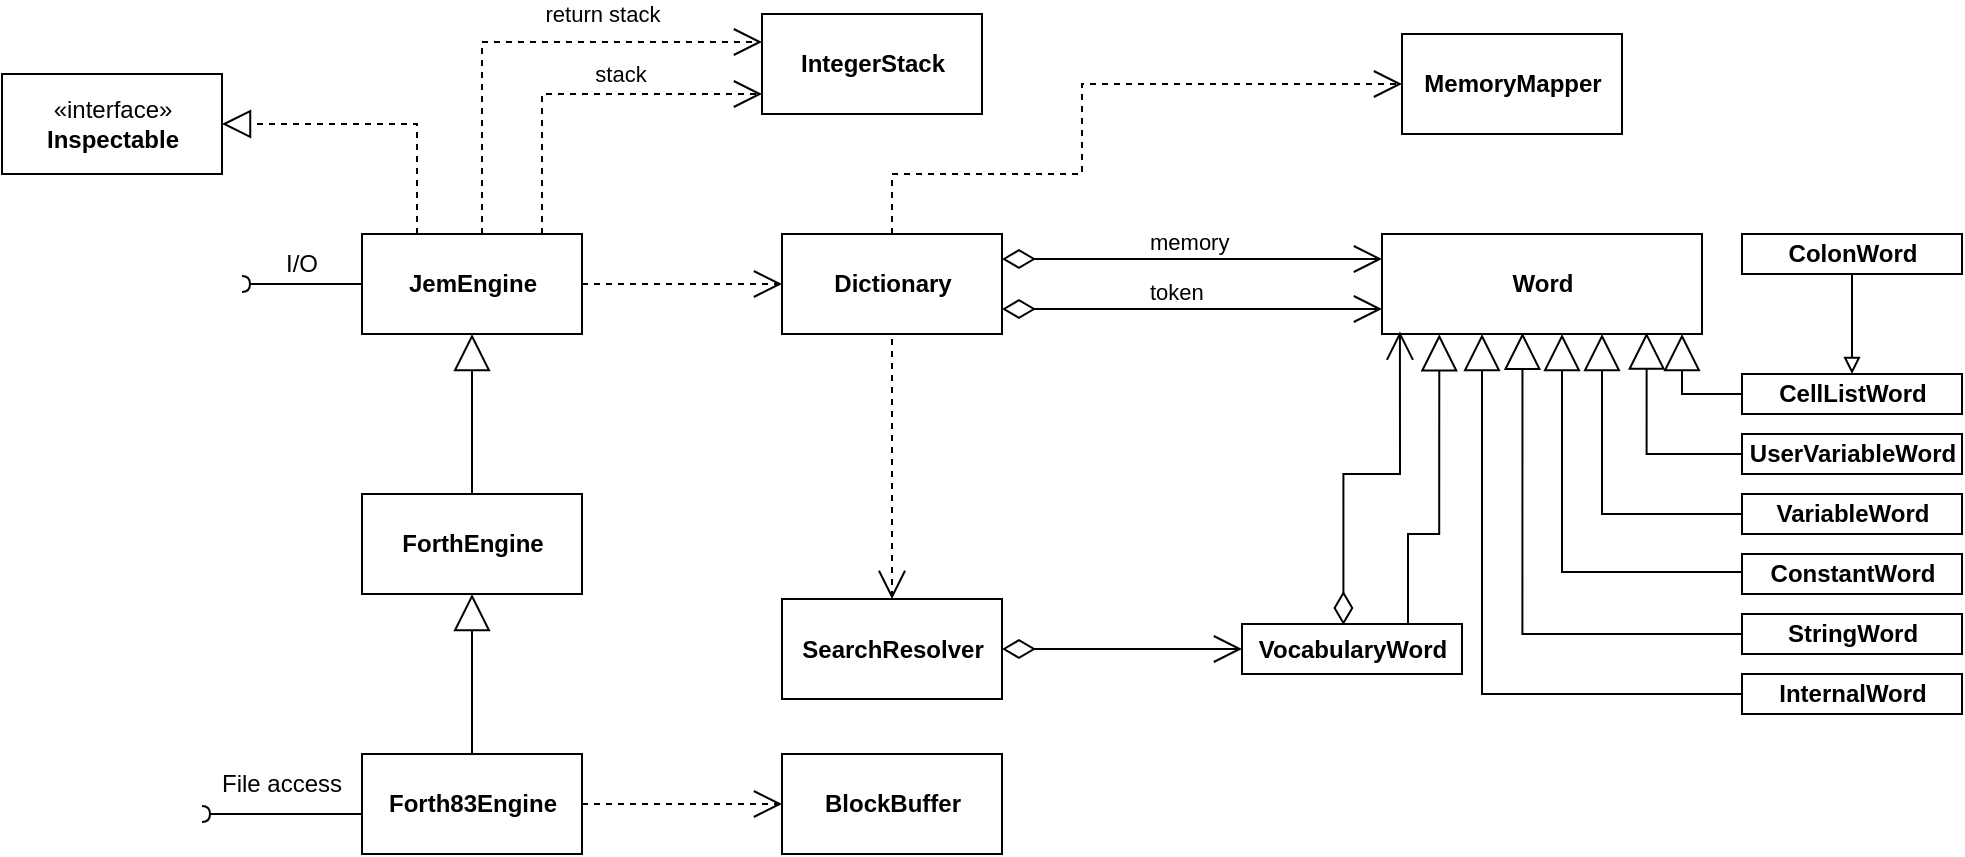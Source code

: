 <mxfile version="14.4.3" type="device"><diagram id="C5RBs43oDa-KdzZeNtuy" name="Page-1"><mxGraphModel dx="1422" dy="832" grid="1" gridSize="10" guides="1" tooltips="1" connect="1" arrows="1" fold="1" page="1" pageScale="1" pageWidth="1169" pageHeight="827" math="0" shadow="0"><root><mxCell id="WIyWlLk6GJQsqaUBKTNV-0"/><mxCell id="WIyWlLk6GJQsqaUBKTNV-1" parent="WIyWlLk6GJQsqaUBKTNV-0"/><mxCell id="3_N95yz3iCetGQJ3gYNj-15" value="&lt;b&gt;Dictionary&lt;/b&gt;" style="html=1;" parent="WIyWlLk6GJQsqaUBKTNV-1" vertex="1"><mxGeometry x="420" y="170" width="110" height="50" as="geometry"/></mxCell><mxCell id="3_N95yz3iCetGQJ3gYNj-0" value="&lt;b&gt;JemEngine&lt;/b&gt;" style="html=1;" parent="WIyWlLk6GJQsqaUBKTNV-1" vertex="1"><mxGeometry x="210" y="170" width="110" height="50" as="geometry"/></mxCell><mxCell id="3_N95yz3iCetGQJ3gYNj-1" value="&lt;div&gt;&lt;b&gt;ForthEngine&lt;/b&gt;&lt;/div&gt;" style="html=1;" parent="WIyWlLk6GJQsqaUBKTNV-1" vertex="1"><mxGeometry x="210" y="300" width="110" height="50" as="geometry"/></mxCell><mxCell id="3_N95yz3iCetGQJ3gYNj-2" value="&lt;div&gt;&lt;b&gt;Forth83Engine&lt;/b&gt;&lt;/div&gt;" style="html=1;" parent="WIyWlLk6GJQsqaUBKTNV-1" vertex="1"><mxGeometry x="210" y="430" width="110" height="50" as="geometry"/></mxCell><mxCell id="3_N95yz3iCetGQJ3gYNj-3" value="" style="endArrow=block;endSize=16;endFill=0;html=1;rounded=0;exitX=0.5;exitY=0;exitDx=0;exitDy=0;entryX=0.5;entryY=1;entryDx=0;entryDy=0;" parent="WIyWlLk6GJQsqaUBKTNV-1" source="3_N95yz3iCetGQJ3gYNj-1" target="3_N95yz3iCetGQJ3gYNj-0" edge="1"><mxGeometry width="160" relative="1" as="geometry"><mxPoint x="180" y="450" as="sourcePoint"/><mxPoint x="340" y="450" as="targetPoint"/></mxGeometry></mxCell><mxCell id="3_N95yz3iCetGQJ3gYNj-4" value="" style="endArrow=block;endSize=16;endFill=0;html=1;rounded=0;exitX=0.5;exitY=0;exitDx=0;exitDy=0;entryX=0.5;entryY=1;entryDx=0;entryDy=0;" parent="WIyWlLk6GJQsqaUBKTNV-1" source="3_N95yz3iCetGQJ3gYNj-2" target="3_N95yz3iCetGQJ3gYNj-1" edge="1"><mxGeometry width="160" relative="1" as="geometry"><mxPoint x="275" y="310" as="sourcePoint"/><mxPoint x="275" y="230" as="targetPoint"/></mxGeometry></mxCell><mxCell id="3_N95yz3iCetGQJ3gYNj-5" value="&lt;b&gt;IntegerStack&lt;/b&gt;" style="html=1;" parent="WIyWlLk6GJQsqaUBKTNV-1" vertex="1"><mxGeometry x="410" y="60" width="110" height="50" as="geometry"/></mxCell><mxCell id="3_N95yz3iCetGQJ3gYNj-6" value="stack" style="endArrow=open;endSize=12;dashed=1;html=1;rounded=0;edgeStyle=orthogonalEdgeStyle;" parent="WIyWlLk6GJQsqaUBKTNV-1" source="3_N95yz3iCetGQJ3gYNj-0" target="3_N95yz3iCetGQJ3gYNj-5" edge="1"><mxGeometry x="0.208" y="10" width="160" relative="1" as="geometry"><mxPoint x="150" y="450" as="sourcePoint"/><mxPoint x="310" y="450" as="targetPoint"/><Array as="points"><mxPoint x="300" y="100"/></Array><mxPoint as="offset"/></mxGeometry></mxCell><mxCell id="3_N95yz3iCetGQJ3gYNj-8" value="«interface»&lt;br&gt;&lt;b&gt;Inspectable&lt;/b&gt;" style="html=1;" parent="WIyWlLk6GJQsqaUBKTNV-1" vertex="1"><mxGeometry x="30" y="90" width="110" height="50" as="geometry"/></mxCell><mxCell id="3_N95yz3iCetGQJ3gYNj-9" value="" style="endArrow=block;dashed=1;endFill=0;endSize=12;html=1;rounded=0;exitX=0.25;exitY=0;exitDx=0;exitDy=0;entryX=1;entryY=0.5;entryDx=0;entryDy=0;edgeStyle=orthogonalEdgeStyle;" parent="WIyWlLk6GJQsqaUBKTNV-1" source="3_N95yz3iCetGQJ3gYNj-0" target="3_N95yz3iCetGQJ3gYNj-8" edge="1"><mxGeometry width="160" relative="1" as="geometry"><mxPoint x="150" y="450" as="sourcePoint"/><mxPoint x="150" y="130" as="targetPoint"/></mxGeometry></mxCell><mxCell id="3_N95yz3iCetGQJ3gYNj-11" value="I/O" style="text;html=1;strokeColor=none;fillColor=none;align=center;verticalAlign=middle;whiteSpace=wrap;rounded=0;" parent="WIyWlLk6GJQsqaUBKTNV-1" vertex="1"><mxGeometry x="150" y="170" width="60" height="30" as="geometry"/></mxCell><mxCell id="3_N95yz3iCetGQJ3gYNj-10" value="" style="html=1;verticalAlign=bottom;labelBackgroundColor=none;endArrow=halfCircle;endFill=0;endSize=2;rounded=0;exitX=0;exitY=0.5;exitDx=0;exitDy=0;" parent="WIyWlLk6GJQsqaUBKTNV-1" source="3_N95yz3iCetGQJ3gYNj-0" edge="1"><mxGeometry width="160" relative="1" as="geometry"><mxPoint x="160" y="195" as="sourcePoint"/><mxPoint x="150" y="195" as="targetPoint"/></mxGeometry></mxCell><mxCell id="3_N95yz3iCetGQJ3gYNj-13" value="File access" style="text;html=1;strokeColor=none;fillColor=none;align=center;verticalAlign=middle;whiteSpace=wrap;rounded=0;" parent="WIyWlLk6GJQsqaUBKTNV-1" vertex="1"><mxGeometry x="130" y="430" width="80" height="30" as="geometry"/></mxCell><mxCell id="3_N95yz3iCetGQJ3gYNj-14" value="" style="html=1;verticalAlign=bottom;labelBackgroundColor=none;endArrow=halfCircle;endFill=0;endSize=2;rounded=0;exitX=1;exitY=1;exitDx=0;exitDy=0;entryX=0;entryY=1;entryDx=0;entryDy=0;" parent="WIyWlLk6GJQsqaUBKTNV-1" source="3_N95yz3iCetGQJ3gYNj-13" target="3_N95yz3iCetGQJ3gYNj-13" edge="1"><mxGeometry width="160" relative="1" as="geometry"><mxPoint x="220" y="205" as="sourcePoint"/><mxPoint x="160" y="205" as="targetPoint"/></mxGeometry></mxCell><mxCell id="3_N95yz3iCetGQJ3gYNj-16" value="" style="endArrow=open;endSize=12;dashed=1;html=1;rounded=0;entryX=0;entryY=0.5;entryDx=0;entryDy=0;edgeStyle=orthogonalEdgeStyle;exitX=1;exitY=0.5;exitDx=0;exitDy=0;" parent="WIyWlLk6GJQsqaUBKTNV-1" source="3_N95yz3iCetGQJ3gYNj-0" target="3_N95yz3iCetGQJ3gYNj-15" edge="1"><mxGeometry width="160" relative="1" as="geometry"><mxPoint x="390" y="260" as="sourcePoint"/><mxPoint x="370" y="135" as="targetPoint"/></mxGeometry></mxCell><mxCell id="3_N95yz3iCetGQJ3gYNj-17" value="&lt;b&gt;SearchResolver&lt;/b&gt;" style="html=1;" parent="WIyWlLk6GJQsqaUBKTNV-1" vertex="1"><mxGeometry x="420" y="352.5" width="110" height="50" as="geometry"/></mxCell><mxCell id="3_N95yz3iCetGQJ3gYNj-18" value="" style="endArrow=open;endSize=12;dashed=1;html=1;rounded=0;edgeStyle=orthogonalEdgeStyle;exitX=0.25;exitY=1;exitDx=0;exitDy=0;" parent="WIyWlLk6GJQsqaUBKTNV-1" source="3_N95yz3iCetGQJ3gYNj-15" target="3_N95yz3iCetGQJ3gYNj-17" edge="1"><mxGeometry width="160" relative="1" as="geometry"><mxPoint x="330" y="205" as="sourcePoint"/><mxPoint x="460" y="205" as="targetPoint"/><Array as="points"><mxPoint x="475" y="220"/></Array></mxGeometry></mxCell><mxCell id="3_N95yz3iCetGQJ3gYNj-19" value="&lt;b&gt;MemoryMapper&lt;/b&gt;" style="html=1;" parent="WIyWlLk6GJQsqaUBKTNV-1" vertex="1"><mxGeometry x="730" y="70" width="110" height="50" as="geometry"/></mxCell><mxCell id="3_N95yz3iCetGQJ3gYNj-21" value="&lt;b&gt;Word&lt;/b&gt;" style="html=1;" parent="WIyWlLk6GJQsqaUBKTNV-1" vertex="1"><mxGeometry x="720" y="170" width="160" height="50" as="geometry"/></mxCell><mxCell id="3_N95yz3iCetGQJ3gYNj-22" value="return stack" style="endArrow=open;endSize=12;dashed=1;html=1;rounded=0;edgeStyle=orthogonalEdgeStyle;" parent="WIyWlLk6GJQsqaUBKTNV-1" source="3_N95yz3iCetGQJ3gYNj-0" target="3_N95yz3iCetGQJ3gYNj-5" edge="1"><mxGeometry x="0.322" y="14" width="160" relative="1" as="geometry"><mxPoint x="270" y="170" as="sourcePoint"/><mxPoint x="370" y="150.0" as="targetPoint"/><Array as="points"><mxPoint x="270" y="74"/></Array><mxPoint as="offset"/></mxGeometry></mxCell><mxCell id="3_N95yz3iCetGQJ3gYNj-24" value="&lt;div&gt;memory&lt;/div&gt;" style="endArrow=open;html=1;endSize=12;startArrow=diamondThin;startSize=14;startFill=0;edgeStyle=orthogonalEdgeStyle;align=left;verticalAlign=bottom;rounded=0;exitX=1;exitY=0.25;exitDx=0;exitDy=0;entryX=0;entryY=0.25;entryDx=0;entryDy=0;" parent="WIyWlLk6GJQsqaUBKTNV-1" source="3_N95yz3iCetGQJ3gYNj-15" target="3_N95yz3iCetGQJ3gYNj-21" edge="1"><mxGeometry x="-0.25" relative="1" as="geometry"><mxPoint x="580" y="220" as="sourcePoint"/><mxPoint x="740" y="220" as="targetPoint"/><mxPoint as="offset"/></mxGeometry></mxCell><mxCell id="3_N95yz3iCetGQJ3gYNj-25" value="token" style="endArrow=open;html=1;endSize=12;startArrow=diamondThin;startSize=14;startFill=0;edgeStyle=orthogonalEdgeStyle;align=left;verticalAlign=bottom;rounded=0;exitX=1;exitY=0.75;exitDx=0;exitDy=0;entryX=0;entryY=0.75;entryDx=0;entryDy=0;" parent="WIyWlLk6GJQsqaUBKTNV-1" source="3_N95yz3iCetGQJ3gYNj-15" target="3_N95yz3iCetGQJ3gYNj-21" edge="1"><mxGeometry x="-0.25" relative="1" as="geometry"><mxPoint x="570" y="192.5" as="sourcePoint"/><mxPoint x="710" y="208" as="targetPoint"/><mxPoint as="offset"/></mxGeometry></mxCell><mxCell id="3_N95yz3iCetGQJ3gYNj-26" value="&lt;b&gt;StringWord&lt;/b&gt;" style="html=1;" parent="WIyWlLk6GJQsqaUBKTNV-1" vertex="1"><mxGeometry x="900" y="360" width="110" height="20" as="geometry"/></mxCell><mxCell id="3_N95yz3iCetGQJ3gYNj-28" value="&lt;b&gt;ConstantWord&lt;/b&gt;" style="html=1;" parent="WIyWlLk6GJQsqaUBKTNV-1" vertex="1"><mxGeometry x="900" y="330" width="110" height="20" as="geometry"/></mxCell><mxCell id="3_N95yz3iCetGQJ3gYNj-29" value="&lt;b&gt;ColonWord&lt;/b&gt;" style="html=1;" parent="WIyWlLk6GJQsqaUBKTNV-1" vertex="1"><mxGeometry x="900" y="170" width="110" height="20" as="geometry"/></mxCell><mxCell id="3_N95yz3iCetGQJ3gYNj-30" value="&lt;div&gt;&lt;b&gt;CellListWord&lt;/b&gt;&lt;/div&gt;" style="html=1;" parent="WIyWlLk6GJQsqaUBKTNV-1" vertex="1"><mxGeometry x="900" y="240" width="110" height="20" as="geometry"/></mxCell><mxCell id="3_N95yz3iCetGQJ3gYNj-31" value="&lt;div&gt;&lt;b&gt;UserVariableWord&lt;/b&gt;&lt;/div&gt;" style="html=1;" parent="WIyWlLk6GJQsqaUBKTNV-1" vertex="1"><mxGeometry x="900" y="270" width="110" height="20" as="geometry"/></mxCell><mxCell id="3_N95yz3iCetGQJ3gYNj-32" value="&lt;b&gt;VariableWord&lt;/b&gt;" style="html=1;" parent="WIyWlLk6GJQsqaUBKTNV-1" vertex="1"><mxGeometry x="900" y="300" width="110" height="20" as="geometry"/></mxCell><mxCell id="3_N95yz3iCetGQJ3gYNj-33" value="&lt;b&gt;InternalWord&lt;/b&gt;" style="html=1;" parent="WIyWlLk6GJQsqaUBKTNV-1" vertex="1"><mxGeometry x="900" y="390" width="110" height="20" as="geometry"/></mxCell><mxCell id="3_N95yz3iCetGQJ3gYNj-35" value="" style="endArrow=block;endSize=16;endFill=0;html=1;rounded=0;edgeStyle=orthogonalEdgeStyle;exitX=0;exitY=0.5;exitDx=0;exitDy=0;" parent="WIyWlLk6GJQsqaUBKTNV-1" source="3_N95yz3iCetGQJ3gYNj-30" target="3_N95yz3iCetGQJ3gYNj-21" edge="1"><mxGeometry width="160" relative="1" as="geometry"><mxPoint x="818" y="250" as="sourcePoint"/><mxPoint x="825" y="230" as="targetPoint"/><Array as="points"><mxPoint x="870" y="250"/></Array></mxGeometry></mxCell><mxCell id="3_N95yz3iCetGQJ3gYNj-36" value="" style="endArrow=block;endSize=16;endFill=0;html=1;rounded=0;edgeStyle=orthogonalEdgeStyle;exitX=0;exitY=0.5;exitDx=0;exitDy=0;entryX=0.827;entryY=0.986;entryDx=0;entryDy=0;entryPerimeter=0;" parent="WIyWlLk6GJQsqaUBKTNV-1" source="3_N95yz3iCetGQJ3gYNj-31" target="3_N95yz3iCetGQJ3gYNj-21" edge="1"><mxGeometry width="160" relative="1" as="geometry"><mxPoint x="888.33" y="319.75" as="sourcePoint"/><mxPoint x="780" y="220" as="targetPoint"/><Array as="points"><mxPoint x="852" y="280"/></Array></mxGeometry></mxCell><mxCell id="3_N95yz3iCetGQJ3gYNj-37" value="" style="endArrow=block;endSize=16;endFill=0;html=1;rounded=0;edgeStyle=orthogonalEdgeStyle;" parent="WIyWlLk6GJQsqaUBKTNV-1" source="3_N95yz3iCetGQJ3gYNj-32" target="3_N95yz3iCetGQJ3gYNj-21" edge="1"><mxGeometry width="160" relative="1" as="geometry"><mxPoint x="840" y="350" as="sourcePoint"/><mxPoint x="790" y="230" as="targetPoint"/><Array as="points"><mxPoint x="830" y="310"/></Array></mxGeometry></mxCell><mxCell id="3_N95yz3iCetGQJ3gYNj-38" value="" style="endArrow=block;endSize=16;endFill=0;html=1;rounded=0;edgeStyle=orthogonalEdgeStyle;exitX=0;exitY=0.448;exitDx=0;exitDy=0;exitPerimeter=0;" parent="WIyWlLk6GJQsqaUBKTNV-1" source="3_N95yz3iCetGQJ3gYNj-28" target="3_N95yz3iCetGQJ3gYNj-21" edge="1"><mxGeometry width="160" relative="1" as="geometry"><mxPoint x="888.33" y="430" as="sourcePoint"/><mxPoint x="796" y="230" as="targetPoint"/><Array as="points"><mxPoint x="810" y="339"/></Array></mxGeometry></mxCell><mxCell id="3_N95yz3iCetGQJ3gYNj-39" value="" style="endArrow=block;endSize=16;endFill=0;html=1;rounded=0;edgeStyle=orthogonalEdgeStyle;exitX=0;exitY=0.5;exitDx=0;exitDy=0;entryX=0.439;entryY=0.988;entryDx=0;entryDy=0;entryPerimeter=0;" parent="WIyWlLk6GJQsqaUBKTNV-1" source="3_N95yz3iCetGQJ3gYNj-26" target="3_N95yz3iCetGQJ3gYNj-21" edge="1"><mxGeometry width="160" relative="1" as="geometry"><mxPoint x="878.33" y="360" as="sourcePoint"/><mxPoint x="790" y="230" as="targetPoint"/><Array as="points"><mxPoint x="790" y="370"/></Array></mxGeometry></mxCell><mxCell id="3_N95yz3iCetGQJ3gYNj-40" value="" style="endArrow=block;endSize=16;endFill=0;html=1;rounded=0;edgeStyle=orthogonalEdgeStyle;entryX=0.179;entryY=1.003;entryDx=0;entryDy=0;entryPerimeter=0;" parent="WIyWlLk6GJQsqaUBKTNV-1" source="3_N95yz3iCetGQJ3gYNj-42" target="3_N95yz3iCetGQJ3gYNj-21" edge="1"><mxGeometry width="160" relative="1" as="geometry"><mxPoint x="733" y="350" as="sourcePoint"/><mxPoint x="749" y="250" as="targetPoint"/><Array as="points"><mxPoint x="733" y="320"/><mxPoint x="749" y="320"/></Array></mxGeometry></mxCell><mxCell id="3_N95yz3iCetGQJ3gYNj-41" value="" style="endArrow=none;endSize=16;endFill=0;html=1;rounded=0;edgeStyle=orthogonalEdgeStyle;entryX=0.5;entryY=1;entryDx=0;entryDy=0;exitX=0.5;exitY=0;exitDx=0;exitDy=0;startArrow=block;startFill=0;" parent="WIyWlLk6GJQsqaUBKTNV-1" source="3_N95yz3iCetGQJ3gYNj-30" target="3_N95yz3iCetGQJ3gYNj-29" edge="1"><mxGeometry width="160" relative="1" as="geometry"><mxPoint x="828" y="260" as="sourcePoint"/><mxPoint x="828.45" y="230.4" as="targetPoint"/><Array as="points"/></mxGeometry></mxCell><mxCell id="3_N95yz3iCetGQJ3gYNj-42" value="&lt;b&gt;VocabularyWord&lt;/b&gt;" style="html=1;" parent="WIyWlLk6GJQsqaUBKTNV-1" vertex="1"><mxGeometry x="650" y="365" width="110" height="25" as="geometry"/></mxCell><mxCell id="3_N95yz3iCetGQJ3gYNj-43" value="" style="endArrow=block;endSize=16;endFill=0;html=1;rounded=0;edgeStyle=orthogonalEdgeStyle;exitX=0;exitY=0.5;exitDx=0;exitDy=0;" parent="WIyWlLk6GJQsqaUBKTNV-1" source="3_N95yz3iCetGQJ3gYNj-33" target="3_N95yz3iCetGQJ3gYNj-21" edge="1"><mxGeometry width="160" relative="1" as="geometry"><mxPoint x="860" y="430" as="sourcePoint"/><mxPoint x="770" y="270" as="targetPoint"/><Array as="points"><mxPoint x="770" y="400"/></Array></mxGeometry></mxCell><mxCell id="3_N95yz3iCetGQJ3gYNj-44" value="" style="endArrow=open;endSize=12;dashed=1;html=1;rounded=0;edgeStyle=orthogonalEdgeStyle;exitX=0.5;exitY=0;exitDx=0;exitDy=0;entryX=0;entryY=0.5;entryDx=0;entryDy=0;" parent="WIyWlLk6GJQsqaUBKTNV-1" source="3_N95yz3iCetGQJ3gYNj-15" target="3_N95yz3iCetGQJ3gYNj-19" edge="1"><mxGeometry width="160" relative="1" as="geometry"><mxPoint x="522.5" y="200" as="sourcePoint"/><mxPoint x="670" y="75" as="targetPoint"/><Array as="points"><mxPoint x="475" y="140"/><mxPoint x="570" y="140"/><mxPoint x="570" y="95"/></Array></mxGeometry></mxCell><mxCell id="3_N95yz3iCetGQJ3gYNj-45" value="" style="endArrow=open;html=1;endSize=12;startArrow=diamondThin;startSize=14;startFill=0;edgeStyle=orthogonalEdgeStyle;align=left;verticalAlign=bottom;rounded=0;exitX=0.461;exitY=0.019;exitDx=0;exitDy=0;exitPerimeter=0;entryX=0.056;entryY=0.976;entryDx=0;entryDy=0;entryPerimeter=0;" parent="WIyWlLk6GJQsqaUBKTNV-1" source="3_N95yz3iCetGQJ3gYNj-42" target="3_N95yz3iCetGQJ3gYNj-21" edge="1"><mxGeometry x="-0.25" relative="1" as="geometry"><mxPoint x="741" y="400" as="sourcePoint"/><mxPoint x="727" y="250" as="targetPoint"/><mxPoint as="offset"/><Array as="points"><mxPoint x="701" y="290"/><mxPoint x="729" y="290"/></Array></mxGeometry></mxCell><mxCell id="3_N95yz3iCetGQJ3gYNj-46" value="" style="endArrow=open;html=1;endSize=12;startArrow=diamondThin;startSize=14;startFill=0;edgeStyle=orthogonalEdgeStyle;align=left;verticalAlign=bottom;rounded=0;entryX=0;entryY=0.5;entryDx=0;entryDy=0;exitX=1;exitY=0.5;exitDx=0;exitDy=0;" parent="WIyWlLk6GJQsqaUBKTNV-1" source="3_N95yz3iCetGQJ3gYNj-17" target="3_N95yz3iCetGQJ3gYNj-42" edge="1"><mxGeometry x="-0.25" relative="1" as="geometry"><mxPoint x="540" y="378" as="sourcePoint"/><mxPoint x="640" y="455" as="targetPoint"/><mxPoint as="offset"/><Array as="points"/></mxGeometry></mxCell><mxCell id="qdzkA01w0dJTxDnlL49p-0" value="&lt;div&gt;&lt;b&gt;BlockBuffer&lt;/b&gt;&lt;/div&gt;" style="html=1;" vertex="1" parent="WIyWlLk6GJQsqaUBKTNV-1"><mxGeometry x="420" y="430" width="110" height="50" as="geometry"/></mxCell><mxCell id="qdzkA01w0dJTxDnlL49p-1" value="" style="endArrow=open;endSize=12;dashed=1;html=1;rounded=0;entryX=0;entryY=0.5;entryDx=0;entryDy=0;edgeStyle=orthogonalEdgeStyle;exitX=1;exitY=0.5;exitDx=0;exitDy=0;" edge="1" parent="WIyWlLk6GJQsqaUBKTNV-1" source="3_N95yz3iCetGQJ3gYNj-2" target="qdzkA01w0dJTxDnlL49p-0"><mxGeometry width="160" relative="1" as="geometry"><mxPoint x="320" y="520" as="sourcePoint"/><mxPoint x="450" y="520" as="targetPoint"/><Array as="points"><mxPoint x="350" y="455"/><mxPoint x="350" y="455"/></Array></mxGeometry></mxCell></root></mxGraphModel></diagram></mxfile>
